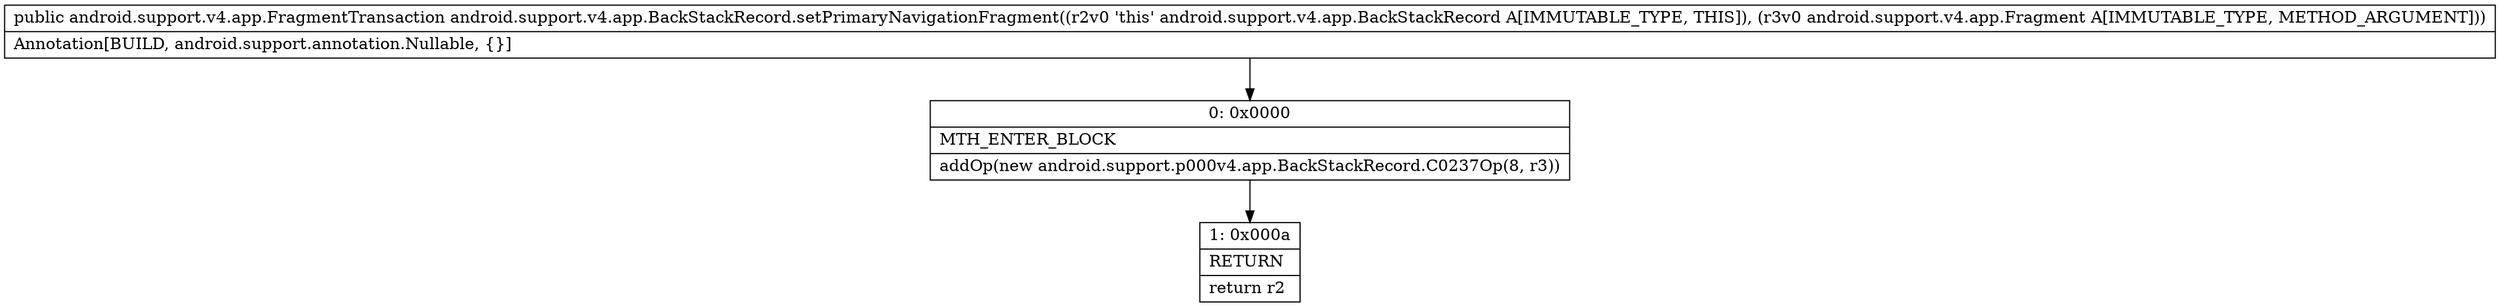 digraph "CFG forandroid.support.v4.app.BackStackRecord.setPrimaryNavigationFragment(Landroid\/support\/v4\/app\/Fragment;)Landroid\/support\/v4\/app\/FragmentTransaction;" {
Node_0 [shape=record,label="{0\:\ 0x0000|MTH_ENTER_BLOCK\l|addOp(new android.support.p000v4.app.BackStackRecord.C0237Op(8, r3))\l}"];
Node_1 [shape=record,label="{1\:\ 0x000a|RETURN\l|return r2\l}"];
MethodNode[shape=record,label="{public android.support.v4.app.FragmentTransaction android.support.v4.app.BackStackRecord.setPrimaryNavigationFragment((r2v0 'this' android.support.v4.app.BackStackRecord A[IMMUTABLE_TYPE, THIS]), (r3v0 android.support.v4.app.Fragment A[IMMUTABLE_TYPE, METHOD_ARGUMENT]))  | Annotation[BUILD, android.support.annotation.Nullable, \{\}]\l}"];
MethodNode -> Node_0;
Node_0 -> Node_1;
}

